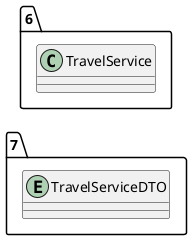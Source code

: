 @startuml 
allow_mixing
left to right direction
package "7"{
entity TravelServiceDTO

}
package "6"{
class TravelService
}
@enduml